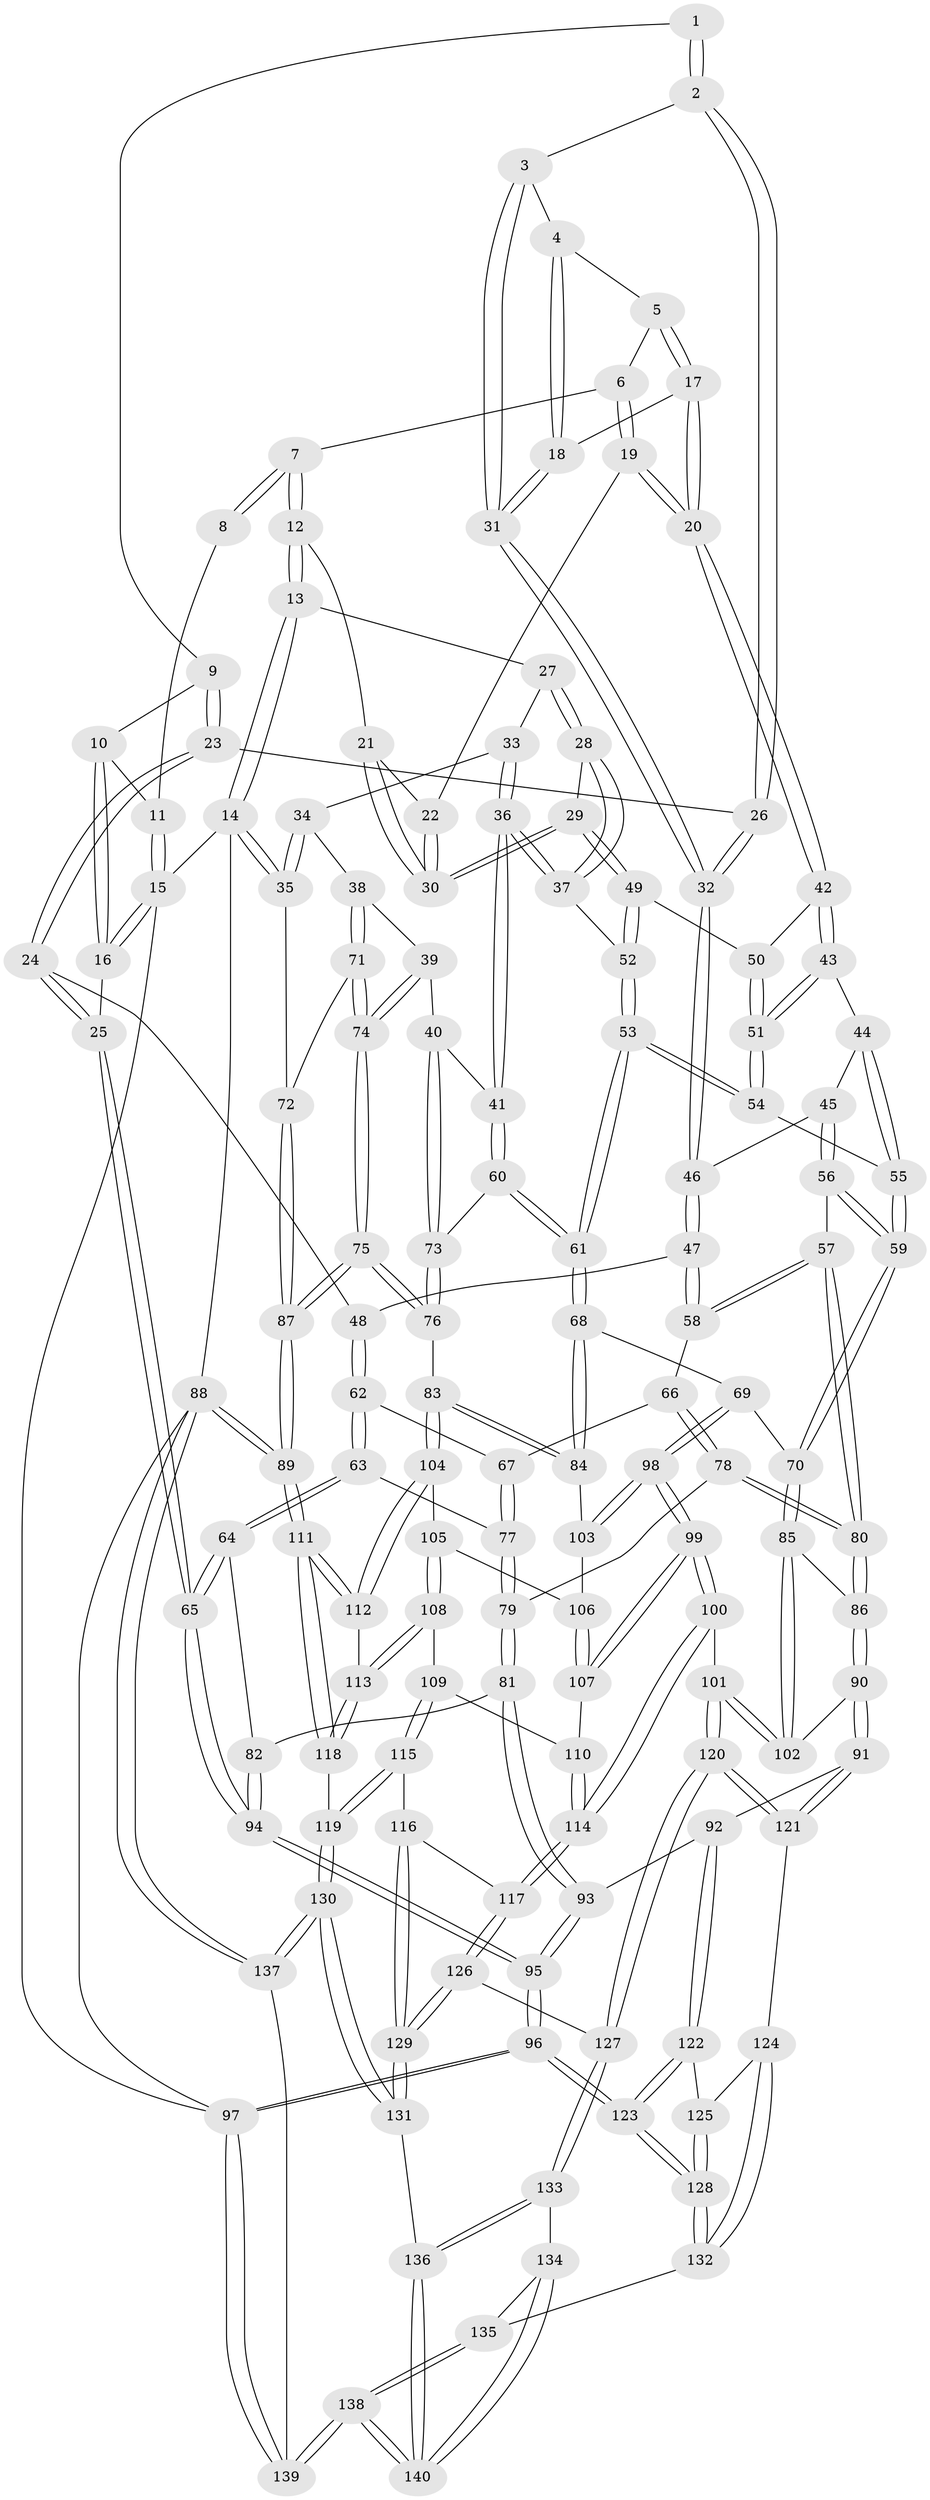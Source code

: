// Generated by graph-tools (version 1.1) at 2025/27/03/09/25 03:27:16]
// undirected, 140 vertices, 347 edges
graph export_dot {
graph [start="1"]
  node [color=gray90,style=filled];
  1 [pos="+0.2123898423751276+0"];
  2 [pos="+0.2384613475695907+0.001762742775982507"];
  3 [pos="+0.316889227207008+0.05440737266862512"];
  4 [pos="+0.3880638586732128+0.035010187610801366"];
  5 [pos="+0.5058092416794294+0"];
  6 [pos="+0.5170034224223933+0"];
  7 [pos="+0.567083986867392+0"];
  8 [pos="+0.2120883778726577+0"];
  9 [pos="+0.09337712450495396+0.05308937537221473"];
  10 [pos="+0.06292719035703084+0.015455965605832418"];
  11 [pos="+0+0"];
  12 [pos="+0.64929343909609+0"];
  13 [pos="+0.7844427111739228+0"];
  14 [pos="+1+0"];
  15 [pos="+0+0"];
  16 [pos="+0+0.211092762237556"];
  17 [pos="+0.4121434583309009+0.13374676451906453"];
  18 [pos="+0.4059393883181349+0.13274908937961388"];
  19 [pos="+0.5005646339246484+0.1443781528232905"];
  20 [pos="+0.4715393728797923+0.15667518500457422"];
  21 [pos="+0.6054814016707099+0.05769589788626677"];
  22 [pos="+0.5026318964206661+0.14518857398574642"];
  23 [pos="+0.099216226688742+0.11902259880211595"];
  24 [pos="+0.01725553346100028+0.20448229049133673"];
  25 [pos="+0+0.24205008870711478"];
  26 [pos="+0.1989067714379436+0.07956914498027867"];
  27 [pos="+0.7913131822067745+0"];
  28 [pos="+0.7904760600503836+0"];
  29 [pos="+0.6169516814479097+0.2085492987610469"];
  30 [pos="+0.5972697416077623+0.1880450137718592"];
  31 [pos="+0.3386214510819834+0.15356177725574138"];
  32 [pos="+0.29021574019237567+0.2162009472282014"];
  33 [pos="+0.8618772632699659+0.08374831042757394"];
  34 [pos="+0.9062944770723455+0.12430996325357105"];
  35 [pos="+1+0.14278988753689265"];
  36 [pos="+0.8479388526219147+0.28881480829627837"];
  37 [pos="+0.7678360715452743+0.23120522936958463"];
  38 [pos="+0.9327124400305051+0.2968004405763549"];
  39 [pos="+0.9053292603658267+0.3029612888581115"];
  40 [pos="+0.8812791006194367+0.30394522368674803"];
  41 [pos="+0.8493378499032097+0.29028440631271296"];
  42 [pos="+0.44836948402299587+0.23591268219678763"];
  43 [pos="+0.42688371200400266+0.2574320934237887"];
  44 [pos="+0.4141328164258761+0.266192079551258"];
  45 [pos="+0.3911464302888506+0.2726403875150647"];
  46 [pos="+0.2898332205455018+0.21887097183335913"];
  47 [pos="+0.2206248846779099+0.28169224838063855"];
  48 [pos="+0.17194374974344567+0.27391971352935074"];
  49 [pos="+0.6178542957947102+0.21124716455319642"];
  50 [pos="+0.5294154221253368+0.26423579559281435"];
  51 [pos="+0.5147407006861956+0.3106641060745079"];
  52 [pos="+0.6454062063056546+0.24211219612771465"];
  53 [pos="+0.6342738201952463+0.3969578450229432"];
  54 [pos="+0.5149678827282111+0.3447332804625471"];
  55 [pos="+0.4906351856128436+0.35255691588473287"];
  56 [pos="+0.3819334412360611+0.4340185569181615"];
  57 [pos="+0.32652419947960454+0.42749746626732293"];
  58 [pos="+0.2463346402356827+0.3640418789499459"];
  59 [pos="+0.39567322971717145+0.4432472443882028"];
  60 [pos="+0.6860731286074806+0.40126967088429594"];
  61 [pos="+0.6385676573622046+0.4076024607493361"];
  62 [pos="+0.11082098112323492+0.40381876341857825"];
  63 [pos="+0.09098188994925528+0.41612071555314667"];
  64 [pos="+0.044552141363411034+0.42277054038152845"];
  65 [pos="+0+0.2830372228556789"];
  66 [pos="+0.21401853418407593+0.3970139722451723"];
  67 [pos="+0.1665193644961621+0.40986427965112937"];
  68 [pos="+0.6240510168839559+0.45595756910274504"];
  69 [pos="+0.4324800464764701+0.4931024868886833"];
  70 [pos="+0.41675998764820515+0.47655356979084484"];
  71 [pos="+1+0.29923759580536946"];
  72 [pos="+1+0.29713650266262853"];
  73 [pos="+0.8198674873874916+0.45642747285409724"];
  74 [pos="+0.9173724074662505+0.4928887727861455"];
  75 [pos="+0.9127519862170197+0.5892507473575677"];
  76 [pos="+0.8450796661058378+0.5498723825402202"];
  77 [pos="+0.14819090402985205+0.46542092402287166"];
  78 [pos="+0.18267948835699274+0.5049134069722702"];
  79 [pos="+0.1713529957742177+0.5072221741417076"];
  80 [pos="+0.24331624458117565+0.5238564998749609"];
  81 [pos="+0.11160274234025118+0.553528753008461"];
  82 [pos="+0.08522869631612726+0.5283050147634112"];
  83 [pos="+0.7074528797945664+0.5653467397000768"];
  84 [pos="+0.639760240876643+0.5010450162158142"];
  85 [pos="+0.2834955142246738+0.5767894890307584"];
  86 [pos="+0.2519855771771633+0.547681461541218"];
  87 [pos="+1+0.7912736047412037"];
  88 [pos="+1+1"];
  89 [pos="+1+0.9708143831623661"];
  90 [pos="+0.15786988593209464+0.6542297309699043"];
  91 [pos="+0.14283771117310473+0.6601411463913237"];
  92 [pos="+0.1357907030300063+0.6583494931256918"];
  93 [pos="+0.10843355458747586+0.6197174198922468"];
  94 [pos="+0+0.5573958554748926"];
  95 [pos="+0+0.6363552998147517"];
  96 [pos="+0+1"];
  97 [pos="+0+1"];
  98 [pos="+0.4411427012127655+0.6026881184270976"];
  99 [pos="+0.43370066389681283+0.6230977867487159"];
  100 [pos="+0.43123057819797644+0.6286675830496008"];
  101 [pos="+0.34639369066003806+0.6704879829559087"];
  102 [pos="+0.3122391430392959+0.64458501736246"];
  103 [pos="+0.5692344306129473+0.5920521136127589"];
  104 [pos="+0.6979279072528124+0.6100137049371331"];
  105 [pos="+0.6384718831182835+0.6376290424252391"];
  106 [pos="+0.5762508693731536+0.6109529921594055"];
  107 [pos="+0.5755174984676213+0.6546219504246671"];
  108 [pos="+0.6141952524151283+0.671343479030129"];
  109 [pos="+0.6081112073171163+0.6749690277072747"];
  110 [pos="+0.5767334836992436+0.6603870172517409"];
  111 [pos="+1+0.924023210613645"];
  112 [pos="+0.6986302655185643+0.6135700473652698"];
  113 [pos="+0.6910077336481671+0.6972604262165762"];
  114 [pos="+0.5062622987641712+0.7289629832080948"];
  115 [pos="+0.6157758350002113+0.7941211829826818"];
  116 [pos="+0.5542265186748029+0.7957262612651558"];
  117 [pos="+0.5092929388140961+0.7392773925634454"];
  118 [pos="+0.7075881003470862+0.8134924991863944"];
  119 [pos="+0.6964670225955708+0.8144560341980025"];
  120 [pos="+0.30917447528255493+0.8044618025993635"];
  121 [pos="+0.24424024561832736+0.7943572260881505"];
  122 [pos="+0.12373444330017559+0.6753726172964316"];
  123 [pos="+0+0.9652855194933756"];
  124 [pos="+0.15564918786758206+0.8395916969909243"];
  125 [pos="+0.11986674934655474+0.7560247471540926"];
  126 [pos="+0.3382448649607614+0.8147884393458847"];
  127 [pos="+0.3139483813022113+0.811261012988628"];
  128 [pos="+0+0.9264345951368014"];
  129 [pos="+0.4922624770767372+0.8848778264881543"];
  130 [pos="+0.5328533486661863+1"];
  131 [pos="+0.5002432146699052+0.9803315734956587"];
  132 [pos="+0.11109735192155958+0.8802805373659923"];
  133 [pos="+0.3115368056390546+0.8378347978136579"];
  134 [pos="+0.21737399972394633+0.9447364906585279"];
  135 [pos="+0.13212602706050425+0.896060173177014"];
  136 [pos="+0.3385926744076166+0.938490308881576"];
  137 [pos="+0.5599123655000089+1"];
  138 [pos="+0.2449229665261611+1"];
  139 [pos="+0.2407345521656084+1"];
  140 [pos="+0.2545265854108024+1"];
  1 -- 2;
  1 -- 2;
  1 -- 9;
  2 -- 3;
  2 -- 26;
  2 -- 26;
  3 -- 4;
  3 -- 31;
  3 -- 31;
  4 -- 5;
  4 -- 18;
  4 -- 18;
  5 -- 6;
  5 -- 17;
  5 -- 17;
  6 -- 7;
  6 -- 19;
  6 -- 19;
  7 -- 8;
  7 -- 8;
  7 -- 12;
  7 -- 12;
  8 -- 11;
  9 -- 10;
  9 -- 23;
  9 -- 23;
  10 -- 11;
  10 -- 16;
  10 -- 16;
  11 -- 15;
  11 -- 15;
  12 -- 13;
  12 -- 13;
  12 -- 21;
  13 -- 14;
  13 -- 14;
  13 -- 27;
  14 -- 15;
  14 -- 35;
  14 -- 35;
  14 -- 88;
  15 -- 16;
  15 -- 16;
  15 -- 97;
  16 -- 25;
  17 -- 18;
  17 -- 20;
  17 -- 20;
  18 -- 31;
  18 -- 31;
  19 -- 20;
  19 -- 20;
  19 -- 22;
  20 -- 42;
  20 -- 42;
  21 -- 22;
  21 -- 30;
  21 -- 30;
  22 -- 30;
  22 -- 30;
  23 -- 24;
  23 -- 24;
  23 -- 26;
  24 -- 25;
  24 -- 25;
  24 -- 48;
  25 -- 65;
  25 -- 65;
  26 -- 32;
  26 -- 32;
  27 -- 28;
  27 -- 28;
  27 -- 33;
  28 -- 29;
  28 -- 37;
  28 -- 37;
  29 -- 30;
  29 -- 30;
  29 -- 49;
  29 -- 49;
  31 -- 32;
  31 -- 32;
  32 -- 46;
  32 -- 46;
  33 -- 34;
  33 -- 36;
  33 -- 36;
  34 -- 35;
  34 -- 35;
  34 -- 38;
  35 -- 72;
  36 -- 37;
  36 -- 37;
  36 -- 41;
  36 -- 41;
  37 -- 52;
  38 -- 39;
  38 -- 71;
  38 -- 71;
  39 -- 40;
  39 -- 74;
  39 -- 74;
  40 -- 41;
  40 -- 73;
  40 -- 73;
  41 -- 60;
  41 -- 60;
  42 -- 43;
  42 -- 43;
  42 -- 50;
  43 -- 44;
  43 -- 51;
  43 -- 51;
  44 -- 45;
  44 -- 55;
  44 -- 55;
  45 -- 46;
  45 -- 56;
  45 -- 56;
  46 -- 47;
  46 -- 47;
  47 -- 48;
  47 -- 58;
  47 -- 58;
  48 -- 62;
  48 -- 62;
  49 -- 50;
  49 -- 52;
  49 -- 52;
  50 -- 51;
  50 -- 51;
  51 -- 54;
  51 -- 54;
  52 -- 53;
  52 -- 53;
  53 -- 54;
  53 -- 54;
  53 -- 61;
  53 -- 61;
  54 -- 55;
  55 -- 59;
  55 -- 59;
  56 -- 57;
  56 -- 59;
  56 -- 59;
  57 -- 58;
  57 -- 58;
  57 -- 80;
  57 -- 80;
  58 -- 66;
  59 -- 70;
  59 -- 70;
  60 -- 61;
  60 -- 61;
  60 -- 73;
  61 -- 68;
  61 -- 68;
  62 -- 63;
  62 -- 63;
  62 -- 67;
  63 -- 64;
  63 -- 64;
  63 -- 77;
  64 -- 65;
  64 -- 65;
  64 -- 82;
  65 -- 94;
  65 -- 94;
  66 -- 67;
  66 -- 78;
  66 -- 78;
  67 -- 77;
  67 -- 77;
  68 -- 69;
  68 -- 84;
  68 -- 84;
  69 -- 70;
  69 -- 98;
  69 -- 98;
  70 -- 85;
  70 -- 85;
  71 -- 72;
  71 -- 74;
  71 -- 74;
  72 -- 87;
  72 -- 87;
  73 -- 76;
  73 -- 76;
  74 -- 75;
  74 -- 75;
  75 -- 76;
  75 -- 76;
  75 -- 87;
  75 -- 87;
  76 -- 83;
  77 -- 79;
  77 -- 79;
  78 -- 79;
  78 -- 80;
  78 -- 80;
  79 -- 81;
  79 -- 81;
  80 -- 86;
  80 -- 86;
  81 -- 82;
  81 -- 93;
  81 -- 93;
  82 -- 94;
  82 -- 94;
  83 -- 84;
  83 -- 84;
  83 -- 104;
  83 -- 104;
  84 -- 103;
  85 -- 86;
  85 -- 102;
  85 -- 102;
  86 -- 90;
  86 -- 90;
  87 -- 89;
  87 -- 89;
  88 -- 89;
  88 -- 89;
  88 -- 137;
  88 -- 137;
  88 -- 97;
  89 -- 111;
  89 -- 111;
  90 -- 91;
  90 -- 91;
  90 -- 102;
  91 -- 92;
  91 -- 121;
  91 -- 121;
  92 -- 93;
  92 -- 122;
  92 -- 122;
  93 -- 95;
  93 -- 95;
  94 -- 95;
  94 -- 95;
  95 -- 96;
  95 -- 96;
  96 -- 97;
  96 -- 97;
  96 -- 123;
  96 -- 123;
  97 -- 139;
  97 -- 139;
  98 -- 99;
  98 -- 99;
  98 -- 103;
  98 -- 103;
  99 -- 100;
  99 -- 100;
  99 -- 107;
  99 -- 107;
  100 -- 101;
  100 -- 114;
  100 -- 114;
  101 -- 102;
  101 -- 102;
  101 -- 120;
  101 -- 120;
  103 -- 106;
  104 -- 105;
  104 -- 112;
  104 -- 112;
  105 -- 106;
  105 -- 108;
  105 -- 108;
  106 -- 107;
  106 -- 107;
  107 -- 110;
  108 -- 109;
  108 -- 113;
  108 -- 113;
  109 -- 110;
  109 -- 115;
  109 -- 115;
  110 -- 114;
  110 -- 114;
  111 -- 112;
  111 -- 112;
  111 -- 118;
  111 -- 118;
  112 -- 113;
  113 -- 118;
  113 -- 118;
  114 -- 117;
  114 -- 117;
  115 -- 116;
  115 -- 119;
  115 -- 119;
  116 -- 117;
  116 -- 129;
  116 -- 129;
  117 -- 126;
  117 -- 126;
  118 -- 119;
  119 -- 130;
  119 -- 130;
  120 -- 121;
  120 -- 121;
  120 -- 127;
  120 -- 127;
  121 -- 124;
  122 -- 123;
  122 -- 123;
  122 -- 125;
  123 -- 128;
  123 -- 128;
  124 -- 125;
  124 -- 132;
  124 -- 132;
  125 -- 128;
  125 -- 128;
  126 -- 127;
  126 -- 129;
  126 -- 129;
  127 -- 133;
  127 -- 133;
  128 -- 132;
  128 -- 132;
  129 -- 131;
  129 -- 131;
  130 -- 131;
  130 -- 131;
  130 -- 137;
  130 -- 137;
  131 -- 136;
  132 -- 135;
  133 -- 134;
  133 -- 136;
  133 -- 136;
  134 -- 135;
  134 -- 140;
  134 -- 140;
  135 -- 138;
  135 -- 138;
  136 -- 140;
  136 -- 140;
  137 -- 139;
  138 -- 139;
  138 -- 139;
  138 -- 140;
  138 -- 140;
}
